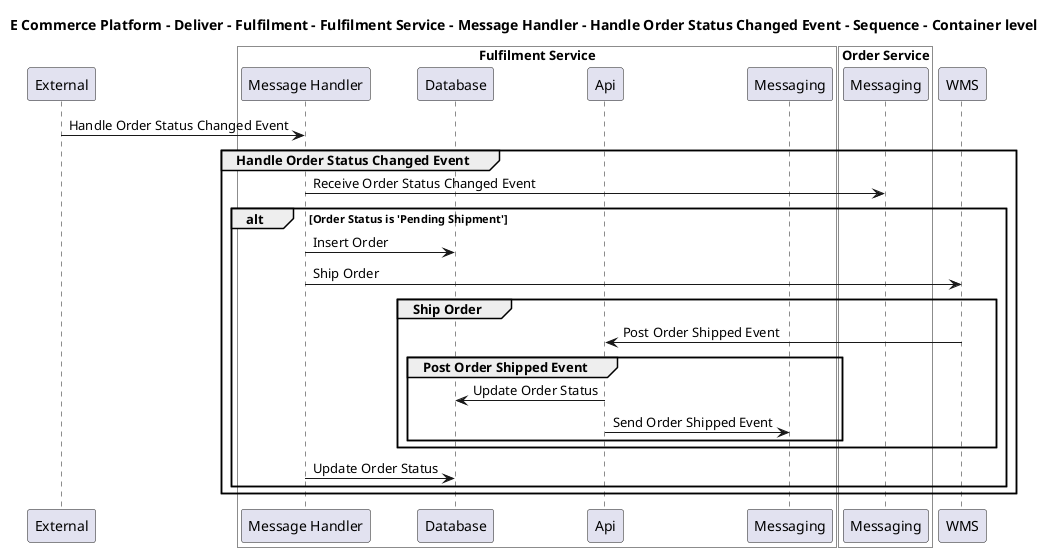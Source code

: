 @startuml

title E Commerce Platform - Deliver - Fulfilment - Fulfilment Service - Message Handler - Handle Order Status Changed Event - Sequence - Container level

participant "External" as C4InterFlow.SoftwareSystems.ExternalSystem

box "Fulfilment Service" #White
    participant "Message Handler" as ECommercePlatform.Deliver.Fulfilment.SoftwareSystems.FulfilmentService.Containers.MessageHandler
    participant "Database" as ECommercePlatform.Deliver.Fulfilment.SoftwareSystems.FulfilmentService.Containers.Database
    participant "Api" as ECommercePlatform.Deliver.Fulfilment.SoftwareSystems.FulfilmentService.Containers.Api
    participant "Messaging" as ECommercePlatform.Deliver.Fulfilment.SoftwareSystems.FulfilmentService.Containers.Messaging
end box


box "Order Service" #White
    participant "Messaging" as ECommercePlatform.GenerateDemand.OrderManagement.SoftwareSystems.OrderService.Containers.Messaging
end box

participant "WMS" as ECommercePlatform.Deliver.Fulfilment.SoftwareSystems.WMS

C4InterFlow.SoftwareSystems.ExternalSystem -> ECommercePlatform.Deliver.Fulfilment.SoftwareSystems.FulfilmentService.Containers.MessageHandler : Handle Order Status Changed Event
group Handle Order Status Changed Event
ECommercePlatform.Deliver.Fulfilment.SoftwareSystems.FulfilmentService.Containers.MessageHandler -> ECommercePlatform.GenerateDemand.OrderManagement.SoftwareSystems.OrderService.Containers.Messaging : Receive Order Status Changed Event
alt Order Status is 'Pending Shipment'
ECommercePlatform.Deliver.Fulfilment.SoftwareSystems.FulfilmentService.Containers.MessageHandler -> ECommercePlatform.Deliver.Fulfilment.SoftwareSystems.FulfilmentService.Containers.Database : Insert Order
ECommercePlatform.Deliver.Fulfilment.SoftwareSystems.FulfilmentService.Containers.MessageHandler -> ECommercePlatform.Deliver.Fulfilment.SoftwareSystems.WMS : Ship Order
group Ship Order
ECommercePlatform.Deliver.Fulfilment.SoftwareSystems.WMS -> ECommercePlatform.Deliver.Fulfilment.SoftwareSystems.FulfilmentService.Containers.Api : Post Order Shipped Event
group Post Order Shipped Event
ECommercePlatform.Deliver.Fulfilment.SoftwareSystems.FulfilmentService.Containers.Api -> ECommercePlatform.Deliver.Fulfilment.SoftwareSystems.FulfilmentService.Containers.Database : Update Order Status
ECommercePlatform.Deliver.Fulfilment.SoftwareSystems.FulfilmentService.Containers.Api -> ECommercePlatform.Deliver.Fulfilment.SoftwareSystems.FulfilmentService.Containers.Messaging : Send Order Shipped Event
end
end
ECommercePlatform.Deliver.Fulfilment.SoftwareSystems.FulfilmentService.Containers.MessageHandler -> ECommercePlatform.Deliver.Fulfilment.SoftwareSystems.FulfilmentService.Containers.Database : Update Order Status
end
end


@enduml
